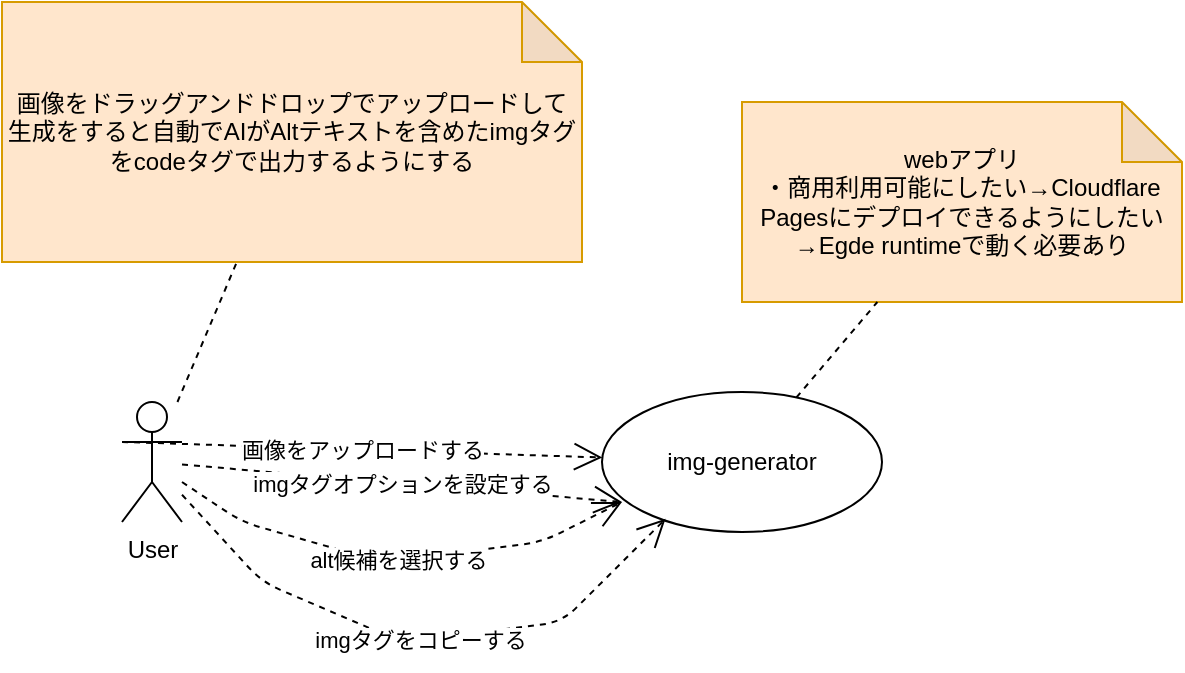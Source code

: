 <mxfile>
    <diagram id="dtFIvGPaS_fb39ICS0sv" name="ページ1">
        <mxGraphModel dx="530" dy="326" grid="1" gridSize="10" guides="1" tooltips="1" connect="1" arrows="1" fold="1" page="1" pageScale="1" pageWidth="827" pageHeight="1169" math="0" shadow="0">
            <root>
                <mxCell id="0"/>
                <mxCell id="1" parent="0"/>
                <mxCell id="2" value="User" style="shape=umlActor;verticalLabelPosition=bottom;verticalAlign=top;html=1;" vertex="1" parent="1">
                    <mxGeometry x="80" y="320" width="30" height="60" as="geometry"/>
                </mxCell>
                <mxCell id="5" value="img-generator" style="ellipse;whiteSpace=wrap;html=1;" vertex="1" parent="1">
                    <mxGeometry x="320" y="315" width="140" height="70" as="geometry"/>
                </mxCell>
                <mxCell id="7" value="webアプリ&lt;br&gt;・商用利用可能にしたい→Cloudflare Pagesにデプロイできるようにしたい→Egde runtimeで動く必要あり" style="shape=note;whiteSpace=wrap;html=1;backgroundOutline=1;darkOpacity=0.05;fillColor=#ffe6cc;strokeColor=#d79b00;" vertex="1" parent="1">
                    <mxGeometry x="390" y="170" width="220" height="100" as="geometry"/>
                </mxCell>
                <mxCell id="8" value="画像をドラッグアンドドロップでアップロードして&lt;br&gt;生成をすると自動でAIがAltテキストを含めたimgタグをcodeタグで出力するようにする" style="shape=note;whiteSpace=wrap;html=1;backgroundOutline=1;darkOpacity=0.05;fillColor=#ffe6cc;strokeColor=#d79b00;" vertex="1" parent="1">
                    <mxGeometry x="20" y="120" width="290" height="130" as="geometry"/>
                </mxCell>
                <mxCell id="9" value="" style="endArrow=none;dashed=1;html=1;" edge="1" parent="1" source="2" target="8">
                    <mxGeometry width="50" height="50" relative="1" as="geometry">
                        <mxPoint x="330" y="340" as="sourcePoint"/>
                        <mxPoint x="380" y="290" as="targetPoint"/>
                    </mxGeometry>
                </mxCell>
                <mxCell id="10" value="" style="endArrow=none;dashed=1;html=1;" edge="1" parent="1" source="5" target="7">
                    <mxGeometry width="50" height="50" relative="1" as="geometry">
                        <mxPoint x="330" y="340" as="sourcePoint"/>
                        <mxPoint x="380" y="290" as="targetPoint"/>
                    </mxGeometry>
                </mxCell>
                <mxCell id="11" value="画像をアップロードする" style="endArrow=open;endSize=12;dashed=1;html=1;exitX=0;exitY=0.333;exitDx=0;exitDy=0;exitPerimeter=0;" edge="1" parent="1" source="2" target="5">
                    <mxGeometry width="160" relative="1" as="geometry">
                        <mxPoint x="270" y="320" as="sourcePoint"/>
                        <mxPoint x="430" y="320" as="targetPoint"/>
                    </mxGeometry>
                </mxCell>
                <mxCell id="14" value="imgタグオプションを設定する" style="endArrow=open;endSize=12;dashed=1;html=1;" edge="1" parent="1" source="2">
                    <mxGeometry width="160" relative="1" as="geometry">
                        <mxPoint x="180" y="360" as="sourcePoint"/>
                        <mxPoint x="330" y="370" as="targetPoint"/>
                    </mxGeometry>
                </mxCell>
                <mxCell id="16" value="alt候補を選択する" style="endArrow=open;endSize=12;dashed=1;html=1;" edge="1" parent="1" source="2">
                    <mxGeometry width="160" relative="1" as="geometry">
                        <mxPoint x="110" y="351.277" as="sourcePoint"/>
                        <mxPoint x="330" y="370" as="targetPoint"/>
                        <Array as="points">
                            <mxPoint x="140" y="380"/>
                            <mxPoint x="210" y="400"/>
                            <mxPoint x="290" y="390"/>
                        </Array>
                    </mxGeometry>
                </mxCell>
                <mxCell id="19" value="imgタグをコピーする" style="endArrow=open;endSize=12;dashed=1;html=1;entryX=0.227;entryY=0.906;entryDx=0;entryDy=0;entryPerimeter=0;" edge="1" parent="1" source="2" target="5">
                    <mxGeometry width="160" relative="1" as="geometry">
                        <mxPoint x="180" y="430" as="sourcePoint"/>
                        <mxPoint x="340" y="430" as="targetPoint"/>
                        <Array as="points">
                            <mxPoint x="150" y="410"/>
                            <mxPoint x="220" y="440"/>
                            <mxPoint x="300" y="430"/>
                        </Array>
                    </mxGeometry>
                </mxCell>
            </root>
        </mxGraphModel>
    </diagram>
</mxfile>
